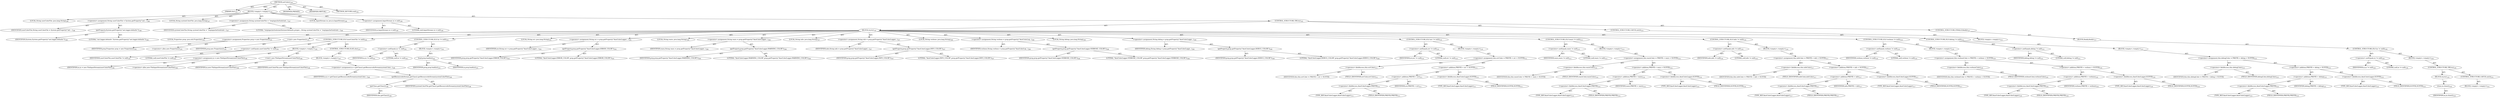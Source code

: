 digraph "setColors" {  
"111669149696" [label = <(METHOD,setColors)<SUB>185</SUB>> ]
"115964116992" [label = <(PARAM,this)<SUB>185</SUB>> ]
"25769803776" [label = <(BLOCK,&lt;empty&gt;,&lt;empty&gt;)<SUB>185</SUB>> ]
"94489280512" [label = <(LOCAL,String userColorFile: java.lang.String)<SUB>186</SUB>> ]
"30064771072" [label = <(&lt;operator&gt;.assignment,String userColorFile = System.getProperty(&quot;ant....)<SUB>186</SUB>> ]
"68719476738" [label = <(IDENTIFIER,userColorFile,String userColorFile = System.getProperty(&quot;ant....)<SUB>186</SUB>> ]
"30064771073" [label = <(getProperty,System.getProperty(&quot;ant.logger.defaults&quot;))<SUB>186</SUB>> ]
"68719476739" [label = <(IDENTIFIER,System,System.getProperty(&quot;ant.logger.defaults&quot;))<SUB>186</SUB>> ]
"90194313216" [label = <(LITERAL,&quot;ant.logger.defaults&quot;,System.getProperty(&quot;ant.logger.defaults&quot;))<SUB>186</SUB>> ]
"94489280513" [label = <(LOCAL,String systemColorFile: java.lang.String)<SUB>187</SUB>> ]
"30064771074" [label = <(&lt;operator&gt;.assignment,String systemColorFile = &quot;/org/apache/tools/ant...)<SUB>187</SUB>> ]
"68719476740" [label = <(IDENTIFIER,systemColorFile,String systemColorFile = &quot;/org/apache/tools/ant...)<SUB>187</SUB>> ]
"90194313217" [label = <(LITERAL,&quot;/org/apache/tools/ant/listener/defaults.proper...,String systemColorFile = &quot;/org/apache/tools/ant...)<SUB>188</SUB>> ]
"94489280514" [label = <(LOCAL,InputStream in: java.io.InputStream)<SUB>190</SUB>> ]
"30064771075" [label = <(&lt;operator&gt;.assignment,InputStream in = null)<SUB>190</SUB>> ]
"68719476741" [label = <(IDENTIFIER,in,InputStream in = null)<SUB>190</SUB>> ]
"90194313218" [label = <(LITERAL,null,InputStream in = null)<SUB>190</SUB>> ]
"47244640256" [label = <(CONTROL_STRUCTURE,TRY,try)<SUB>192</SUB>> ]
"25769803777" [label = <(BLOCK,try,try)<SUB>192</SUB>> ]
"94489280515" [label = <(LOCAL,Properties prop: java.util.Properties)<SUB>193</SUB>> ]
"30064771076" [label = <(&lt;operator&gt;.assignment,Properties prop = new Properties())<SUB>193</SUB>> ]
"68719476742" [label = <(IDENTIFIER,prop,Properties prop = new Properties())<SUB>193</SUB>> ]
"30064771077" [label = <(&lt;operator&gt;.alloc,new Properties())<SUB>193</SUB>> ]
"30064771078" [label = <(&lt;init&gt;,new Properties())<SUB>193</SUB>> ]
"68719476743" [label = <(IDENTIFIER,prop,new Properties())<SUB>193</SUB>> ]
"47244640257" [label = <(CONTROL_STRUCTURE,IF,if (userColorFile != null))<SUB>195</SUB>> ]
"30064771079" [label = <(&lt;operator&gt;.notEquals,userColorFile != null)<SUB>195</SUB>> ]
"68719476744" [label = <(IDENTIFIER,userColorFile,userColorFile != null)<SUB>195</SUB>> ]
"90194313219" [label = <(LITERAL,null,userColorFile != null)<SUB>195</SUB>> ]
"25769803778" [label = <(BLOCK,&lt;empty&gt;,&lt;empty&gt;)<SUB>195</SUB>> ]
"30064771080" [label = <(&lt;operator&gt;.assignment,in = new FileInputStream(userColorFile))<SUB>196</SUB>> ]
"68719476745" [label = <(IDENTIFIER,in,in = new FileInputStream(userColorFile))<SUB>196</SUB>> ]
"30064771081" [label = <(&lt;operator&gt;.alloc,new FileInputStream(userColorFile))<SUB>196</SUB>> ]
"30064771082" [label = <(&lt;init&gt;,new FileInputStream(userColorFile))<SUB>196</SUB>> ]
"68719476746" [label = <(IDENTIFIER,in,new FileInputStream(userColorFile))<SUB>196</SUB>> ]
"68719476747" [label = <(IDENTIFIER,userColorFile,new FileInputStream(userColorFile))<SUB>196</SUB>> ]
"47244640258" [label = <(CONTROL_STRUCTURE,ELSE,else)<SUB>197</SUB>> ]
"25769803779" [label = <(BLOCK,&lt;empty&gt;,&lt;empty&gt;)<SUB>197</SUB>> ]
"30064771083" [label = <(&lt;operator&gt;.assignment,in = getClass().getResourceAsStream(systemColor...)<SUB>198</SUB>> ]
"68719476748" [label = <(IDENTIFIER,in,in = getClass().getResourceAsStream(systemColor...)<SUB>198</SUB>> ]
"30064771084" [label = <(getResourceAsStream,getClass().getResourceAsStream(systemColorFile))<SUB>198</SUB>> ]
"30064771085" [label = <(getClass,getClass())<SUB>198</SUB>> ]
"68719476736" [label = <(IDENTIFIER,this,getClass())<SUB>198</SUB>> ]
"68719476749" [label = <(IDENTIFIER,systemColorFile,getClass().getResourceAsStream(systemColorFile))<SUB>198</SUB>> ]
"47244640259" [label = <(CONTROL_STRUCTURE,IF,if (in != null))<SUB>201</SUB>> ]
"30064771086" [label = <(&lt;operator&gt;.notEquals,in != null)<SUB>201</SUB>> ]
"68719476750" [label = <(IDENTIFIER,in,in != null)<SUB>201</SUB>> ]
"90194313220" [label = <(LITERAL,null,in != null)<SUB>201</SUB>> ]
"25769803780" [label = <(BLOCK,&lt;empty&gt;,&lt;empty&gt;)<SUB>201</SUB>> ]
"30064771087" [label = <(load,prop.load(in))<SUB>202</SUB>> ]
"68719476751" [label = <(IDENTIFIER,prop,prop.load(in))<SUB>202</SUB>> ]
"68719476752" [label = <(IDENTIFIER,in,prop.load(in))<SUB>202</SUB>> ]
"94489280516" [label = <(LOCAL,String err: java.lang.String)<SUB>205</SUB>> ]
"30064771088" [label = <(&lt;operator&gt;.assignment,String err = prop.getProperty(&quot;AnsiColorLogger....)<SUB>205</SUB>> ]
"68719476753" [label = <(IDENTIFIER,err,String err = prop.getProperty(&quot;AnsiColorLogger....)<SUB>205</SUB>> ]
"30064771089" [label = <(getProperty,prop.getProperty(&quot;AnsiColorLogger.ERROR_COLOR&quot;))<SUB>205</SUB>> ]
"68719476754" [label = <(IDENTIFIER,prop,prop.getProperty(&quot;AnsiColorLogger.ERROR_COLOR&quot;))<SUB>205</SUB>> ]
"90194313221" [label = <(LITERAL,&quot;AnsiColorLogger.ERROR_COLOR&quot;,prop.getProperty(&quot;AnsiColorLogger.ERROR_COLOR&quot;))<SUB>205</SUB>> ]
"94489280517" [label = <(LOCAL,String warn: java.lang.String)<SUB>206</SUB>> ]
"30064771090" [label = <(&lt;operator&gt;.assignment,String warn = prop.getProperty(&quot;AnsiColorLogger...)<SUB>206</SUB>> ]
"68719476755" [label = <(IDENTIFIER,warn,String warn = prop.getProperty(&quot;AnsiColorLogger...)<SUB>206</SUB>> ]
"30064771091" [label = <(getProperty,prop.getProperty(&quot;AnsiColorLogger.WARNING_COLOR&quot;))<SUB>206</SUB>> ]
"68719476756" [label = <(IDENTIFIER,prop,prop.getProperty(&quot;AnsiColorLogger.WARNING_COLOR&quot;))<SUB>206</SUB>> ]
"90194313222" [label = <(LITERAL,&quot;AnsiColorLogger.WARNING_COLOR&quot;,prop.getProperty(&quot;AnsiColorLogger.WARNING_COLOR&quot;))<SUB>206</SUB>> ]
"94489280518" [label = <(LOCAL,String info: java.lang.String)<SUB>207</SUB>> ]
"30064771092" [label = <(&lt;operator&gt;.assignment,String info = prop.getProperty(&quot;AnsiColorLogger...)<SUB>207</SUB>> ]
"68719476757" [label = <(IDENTIFIER,info,String info = prop.getProperty(&quot;AnsiColorLogger...)<SUB>207</SUB>> ]
"30064771093" [label = <(getProperty,prop.getProperty(&quot;AnsiColorLogger.INFO_COLOR&quot;))<SUB>207</SUB>> ]
"68719476758" [label = <(IDENTIFIER,prop,prop.getProperty(&quot;AnsiColorLogger.INFO_COLOR&quot;))<SUB>207</SUB>> ]
"90194313223" [label = <(LITERAL,&quot;AnsiColorLogger.INFO_COLOR&quot;,prop.getProperty(&quot;AnsiColorLogger.INFO_COLOR&quot;))<SUB>207</SUB>> ]
"94489280519" [label = <(LOCAL,String verbose: java.lang.String)<SUB>208</SUB>> ]
"30064771094" [label = <(&lt;operator&gt;.assignment,String verbose = prop.getProperty(&quot;AnsiColorLog...)<SUB>208</SUB>> ]
"68719476759" [label = <(IDENTIFIER,verbose,String verbose = prop.getProperty(&quot;AnsiColorLog...)<SUB>208</SUB>> ]
"30064771095" [label = <(getProperty,prop.getProperty(&quot;AnsiColorLogger.VERBOSE_COLOR&quot;))<SUB>208</SUB>> ]
"68719476760" [label = <(IDENTIFIER,prop,prop.getProperty(&quot;AnsiColorLogger.VERBOSE_COLOR&quot;))<SUB>208</SUB>> ]
"90194313224" [label = <(LITERAL,&quot;AnsiColorLogger.VERBOSE_COLOR&quot;,prop.getProperty(&quot;AnsiColorLogger.VERBOSE_COLOR&quot;))<SUB>208</SUB>> ]
"94489280520" [label = <(LOCAL,String debug: java.lang.String)<SUB>209</SUB>> ]
"30064771096" [label = <(&lt;operator&gt;.assignment,String debug = prop.getProperty(&quot;AnsiColorLogge...)<SUB>209</SUB>> ]
"68719476761" [label = <(IDENTIFIER,debug,String debug = prop.getProperty(&quot;AnsiColorLogge...)<SUB>209</SUB>> ]
"30064771097" [label = <(getProperty,prop.getProperty(&quot;AnsiColorLogger.DEBUG_COLOR&quot;))<SUB>209</SUB>> ]
"68719476762" [label = <(IDENTIFIER,prop,prop.getProperty(&quot;AnsiColorLogger.DEBUG_COLOR&quot;))<SUB>209</SUB>> ]
"90194313225" [label = <(LITERAL,&quot;AnsiColorLogger.DEBUG_COLOR&quot;,prop.getProperty(&quot;AnsiColorLogger.DEBUG_COLOR&quot;))<SUB>209</SUB>> ]
"47244640260" [label = <(CONTROL_STRUCTURE,IF,if (err != null))<SUB>210</SUB>> ]
"30064771098" [label = <(&lt;operator&gt;.notEquals,err != null)<SUB>210</SUB>> ]
"68719476763" [label = <(IDENTIFIER,err,err != null)<SUB>210</SUB>> ]
"90194313226" [label = <(LITERAL,null,err != null)<SUB>210</SUB>> ]
"25769803781" [label = <(BLOCK,&lt;empty&gt;,&lt;empty&gt;)<SUB>210</SUB>> ]
"30064771099" [label = <(&lt;operator&gt;.assignment,this.errColor = PREFIX + err + SUFFIX)<SUB>211</SUB>> ]
"30064771100" [label = <(&lt;operator&gt;.fieldAccess,this.errColor)<SUB>211</SUB>> ]
"68719476764" [label = <(IDENTIFIER,this,this.errColor = PREFIX + err + SUFFIX)> ]
"55834574848" [label = <(FIELD_IDENTIFIER,errColor,errColor)<SUB>211</SUB>> ]
"30064771101" [label = <(&lt;operator&gt;.addition,PREFIX + err + SUFFIX)<SUB>211</SUB>> ]
"30064771102" [label = <(&lt;operator&gt;.addition,PREFIX + err)<SUB>211</SUB>> ]
"30064771103" [label = <(&lt;operator&gt;.fieldAccess,AnsiColorLogger.PREFIX)<SUB>211</SUB>> ]
"180388626432" [label = <(TYPE_REF,AnsiColorLogger,AnsiColorLogger)<SUB>211</SUB>> ]
"55834574849" [label = <(FIELD_IDENTIFIER,PREFIX,PREFIX)<SUB>211</SUB>> ]
"68719476765" [label = <(IDENTIFIER,err,PREFIX + err)<SUB>211</SUB>> ]
"30064771104" [label = <(&lt;operator&gt;.fieldAccess,AnsiColorLogger.SUFFIX)<SUB>211</SUB>> ]
"180388626433" [label = <(TYPE_REF,AnsiColorLogger,AnsiColorLogger)<SUB>211</SUB>> ]
"55834574850" [label = <(FIELD_IDENTIFIER,SUFFIX,SUFFIX)<SUB>211</SUB>> ]
"47244640261" [label = <(CONTROL_STRUCTURE,IF,if (warn != null))<SUB>213</SUB>> ]
"30064771105" [label = <(&lt;operator&gt;.notEquals,warn != null)<SUB>213</SUB>> ]
"68719476766" [label = <(IDENTIFIER,warn,warn != null)<SUB>213</SUB>> ]
"90194313227" [label = <(LITERAL,null,warn != null)<SUB>213</SUB>> ]
"25769803782" [label = <(BLOCK,&lt;empty&gt;,&lt;empty&gt;)<SUB>213</SUB>> ]
"30064771106" [label = <(&lt;operator&gt;.assignment,this.warnColor = PREFIX + warn + SUFFIX)<SUB>214</SUB>> ]
"30064771107" [label = <(&lt;operator&gt;.fieldAccess,this.warnColor)<SUB>214</SUB>> ]
"68719476767" [label = <(IDENTIFIER,this,this.warnColor = PREFIX + warn + SUFFIX)> ]
"55834574851" [label = <(FIELD_IDENTIFIER,warnColor,warnColor)<SUB>214</SUB>> ]
"30064771108" [label = <(&lt;operator&gt;.addition,PREFIX + warn + SUFFIX)<SUB>214</SUB>> ]
"30064771109" [label = <(&lt;operator&gt;.addition,PREFIX + warn)<SUB>214</SUB>> ]
"30064771110" [label = <(&lt;operator&gt;.fieldAccess,AnsiColorLogger.PREFIX)<SUB>214</SUB>> ]
"180388626434" [label = <(TYPE_REF,AnsiColorLogger,AnsiColorLogger)<SUB>214</SUB>> ]
"55834574852" [label = <(FIELD_IDENTIFIER,PREFIX,PREFIX)<SUB>214</SUB>> ]
"68719476768" [label = <(IDENTIFIER,warn,PREFIX + warn)<SUB>214</SUB>> ]
"30064771111" [label = <(&lt;operator&gt;.fieldAccess,AnsiColorLogger.SUFFIX)<SUB>214</SUB>> ]
"180388626435" [label = <(TYPE_REF,AnsiColorLogger,AnsiColorLogger)<SUB>214</SUB>> ]
"55834574853" [label = <(FIELD_IDENTIFIER,SUFFIX,SUFFIX)<SUB>214</SUB>> ]
"47244640262" [label = <(CONTROL_STRUCTURE,IF,if (info != null))<SUB>216</SUB>> ]
"30064771112" [label = <(&lt;operator&gt;.notEquals,info != null)<SUB>216</SUB>> ]
"68719476769" [label = <(IDENTIFIER,info,info != null)<SUB>216</SUB>> ]
"90194313228" [label = <(LITERAL,null,info != null)<SUB>216</SUB>> ]
"25769803783" [label = <(BLOCK,&lt;empty&gt;,&lt;empty&gt;)<SUB>216</SUB>> ]
"30064771113" [label = <(&lt;operator&gt;.assignment,this.infoColor = PREFIX + info + SUFFIX)<SUB>217</SUB>> ]
"30064771114" [label = <(&lt;operator&gt;.fieldAccess,this.infoColor)<SUB>217</SUB>> ]
"68719476770" [label = <(IDENTIFIER,this,this.infoColor = PREFIX + info + SUFFIX)> ]
"55834574854" [label = <(FIELD_IDENTIFIER,infoColor,infoColor)<SUB>217</SUB>> ]
"30064771115" [label = <(&lt;operator&gt;.addition,PREFIX + info + SUFFIX)<SUB>217</SUB>> ]
"30064771116" [label = <(&lt;operator&gt;.addition,PREFIX + info)<SUB>217</SUB>> ]
"30064771117" [label = <(&lt;operator&gt;.fieldAccess,AnsiColorLogger.PREFIX)<SUB>217</SUB>> ]
"180388626436" [label = <(TYPE_REF,AnsiColorLogger,AnsiColorLogger)<SUB>217</SUB>> ]
"55834574855" [label = <(FIELD_IDENTIFIER,PREFIX,PREFIX)<SUB>217</SUB>> ]
"68719476771" [label = <(IDENTIFIER,info,PREFIX + info)<SUB>217</SUB>> ]
"30064771118" [label = <(&lt;operator&gt;.fieldAccess,AnsiColorLogger.SUFFIX)<SUB>217</SUB>> ]
"180388626437" [label = <(TYPE_REF,AnsiColorLogger,AnsiColorLogger)<SUB>217</SUB>> ]
"55834574856" [label = <(FIELD_IDENTIFIER,SUFFIX,SUFFIX)<SUB>217</SUB>> ]
"47244640263" [label = <(CONTROL_STRUCTURE,IF,if (verbose != null))<SUB>219</SUB>> ]
"30064771119" [label = <(&lt;operator&gt;.notEquals,verbose != null)<SUB>219</SUB>> ]
"68719476772" [label = <(IDENTIFIER,verbose,verbose != null)<SUB>219</SUB>> ]
"90194313229" [label = <(LITERAL,null,verbose != null)<SUB>219</SUB>> ]
"25769803784" [label = <(BLOCK,&lt;empty&gt;,&lt;empty&gt;)<SUB>219</SUB>> ]
"30064771120" [label = <(&lt;operator&gt;.assignment,this.verboseColor = PREFIX + verbose + SUFFIX)<SUB>220</SUB>> ]
"30064771121" [label = <(&lt;operator&gt;.fieldAccess,this.verboseColor)<SUB>220</SUB>> ]
"68719476773" [label = <(IDENTIFIER,this,this.verboseColor = PREFIX + verbose + SUFFIX)> ]
"55834574857" [label = <(FIELD_IDENTIFIER,verboseColor,verboseColor)<SUB>220</SUB>> ]
"30064771122" [label = <(&lt;operator&gt;.addition,PREFIX + verbose + SUFFIX)<SUB>220</SUB>> ]
"30064771123" [label = <(&lt;operator&gt;.addition,PREFIX + verbose)<SUB>220</SUB>> ]
"30064771124" [label = <(&lt;operator&gt;.fieldAccess,AnsiColorLogger.PREFIX)<SUB>220</SUB>> ]
"180388626438" [label = <(TYPE_REF,AnsiColorLogger,AnsiColorLogger)<SUB>220</SUB>> ]
"55834574858" [label = <(FIELD_IDENTIFIER,PREFIX,PREFIX)<SUB>220</SUB>> ]
"68719476774" [label = <(IDENTIFIER,verbose,PREFIX + verbose)<SUB>220</SUB>> ]
"30064771125" [label = <(&lt;operator&gt;.fieldAccess,AnsiColorLogger.SUFFIX)<SUB>220</SUB>> ]
"180388626439" [label = <(TYPE_REF,AnsiColorLogger,AnsiColorLogger)<SUB>220</SUB>> ]
"55834574859" [label = <(FIELD_IDENTIFIER,SUFFIX,SUFFIX)<SUB>220</SUB>> ]
"47244640264" [label = <(CONTROL_STRUCTURE,IF,if (debug != null))<SUB>222</SUB>> ]
"30064771126" [label = <(&lt;operator&gt;.notEquals,debug != null)<SUB>222</SUB>> ]
"68719476775" [label = <(IDENTIFIER,debug,debug != null)<SUB>222</SUB>> ]
"90194313230" [label = <(LITERAL,null,debug != null)<SUB>222</SUB>> ]
"25769803785" [label = <(BLOCK,&lt;empty&gt;,&lt;empty&gt;)<SUB>222</SUB>> ]
"30064771127" [label = <(&lt;operator&gt;.assignment,this.debugColor = PREFIX + debug + SUFFIX)<SUB>223</SUB>> ]
"30064771128" [label = <(&lt;operator&gt;.fieldAccess,this.debugColor)<SUB>223</SUB>> ]
"68719476776" [label = <(IDENTIFIER,this,this.debugColor = PREFIX + debug + SUFFIX)> ]
"55834574860" [label = <(FIELD_IDENTIFIER,debugColor,debugColor)<SUB>223</SUB>> ]
"30064771129" [label = <(&lt;operator&gt;.addition,PREFIX + debug + SUFFIX)<SUB>223</SUB>> ]
"30064771130" [label = <(&lt;operator&gt;.addition,PREFIX + debug)<SUB>223</SUB>> ]
"30064771131" [label = <(&lt;operator&gt;.fieldAccess,AnsiColorLogger.PREFIX)<SUB>223</SUB>> ]
"180388626440" [label = <(TYPE_REF,AnsiColorLogger,AnsiColorLogger)<SUB>223</SUB>> ]
"55834574861" [label = <(FIELD_IDENTIFIER,PREFIX,PREFIX)<SUB>223</SUB>> ]
"68719476777" [label = <(IDENTIFIER,debug,PREFIX + debug)<SUB>223</SUB>> ]
"30064771132" [label = <(&lt;operator&gt;.fieldAccess,AnsiColorLogger.SUFFIX)<SUB>223</SUB>> ]
"180388626441" [label = <(TYPE_REF,AnsiColorLogger,AnsiColorLogger)<SUB>223</SUB>> ]
"55834574862" [label = <(FIELD_IDENTIFIER,SUFFIX,SUFFIX)<SUB>223</SUB>> ]
"47244640265" [label = <(CONTROL_STRUCTURE,CATCH,catch)<SUB>225</SUB>> ]
"25769803786" [label = <(BLOCK,&lt;empty&gt;,&lt;empty&gt;)<SUB>225</SUB>> ]
"47244640266" [label = <(CONTROL_STRUCTURE,FINALLY,finally)<SUB>227</SUB>> ]
"25769803787" [label = <(BLOCK,finally,finally)<SUB>227</SUB>> ]
"47244640267" [label = <(CONTROL_STRUCTURE,IF,if (in != null))<SUB>228</SUB>> ]
"30064771133" [label = <(&lt;operator&gt;.notEquals,in != null)<SUB>228</SUB>> ]
"68719476778" [label = <(IDENTIFIER,in,in != null)<SUB>228</SUB>> ]
"90194313231" [label = <(LITERAL,null,in != null)<SUB>228</SUB>> ]
"25769803788" [label = <(BLOCK,&lt;empty&gt;,&lt;empty&gt;)<SUB>228</SUB>> ]
"47244640268" [label = <(CONTROL_STRUCTURE,TRY,try)<SUB>229</SUB>> ]
"25769803789" [label = <(BLOCK,try,try)<SUB>229</SUB>> ]
"30064771134" [label = <(close,in.close())<SUB>230</SUB>> ]
"68719476779" [label = <(IDENTIFIER,in,in.close())<SUB>230</SUB>> ]
"47244640269" [label = <(CONTROL_STRUCTURE,CATCH,catch)<SUB>231</SUB>> ]
"25769803790" [label = <(BLOCK,&lt;empty&gt;,&lt;empty&gt;)<SUB>231</SUB>> ]
"133143986202" [label = <(MODIFIER,PRIVATE)> ]
"133143986203" [label = <(MODIFIER,VIRTUAL)> ]
"128849018880" [label = <(METHOD_RETURN,void)<SUB>185</SUB>> ]
  "111669149696" -> "115964116992"  [ label = "AST: "] 
  "111669149696" -> "25769803776"  [ label = "AST: "] 
  "111669149696" -> "133143986202"  [ label = "AST: "] 
  "111669149696" -> "133143986203"  [ label = "AST: "] 
  "111669149696" -> "128849018880"  [ label = "AST: "] 
  "25769803776" -> "94489280512"  [ label = "AST: "] 
  "25769803776" -> "30064771072"  [ label = "AST: "] 
  "25769803776" -> "94489280513"  [ label = "AST: "] 
  "25769803776" -> "30064771074"  [ label = "AST: "] 
  "25769803776" -> "94489280514"  [ label = "AST: "] 
  "25769803776" -> "30064771075"  [ label = "AST: "] 
  "25769803776" -> "47244640256"  [ label = "AST: "] 
  "30064771072" -> "68719476738"  [ label = "AST: "] 
  "30064771072" -> "30064771073"  [ label = "AST: "] 
  "30064771073" -> "68719476739"  [ label = "AST: "] 
  "30064771073" -> "90194313216"  [ label = "AST: "] 
  "30064771074" -> "68719476740"  [ label = "AST: "] 
  "30064771074" -> "90194313217"  [ label = "AST: "] 
  "30064771075" -> "68719476741"  [ label = "AST: "] 
  "30064771075" -> "90194313218"  [ label = "AST: "] 
  "47244640256" -> "25769803777"  [ label = "AST: "] 
  "47244640256" -> "47244640265"  [ label = "AST: "] 
  "47244640256" -> "47244640266"  [ label = "AST: "] 
  "25769803777" -> "94489280515"  [ label = "AST: "] 
  "25769803777" -> "30064771076"  [ label = "AST: "] 
  "25769803777" -> "30064771078"  [ label = "AST: "] 
  "25769803777" -> "47244640257"  [ label = "AST: "] 
  "25769803777" -> "47244640259"  [ label = "AST: "] 
  "25769803777" -> "94489280516"  [ label = "AST: "] 
  "25769803777" -> "30064771088"  [ label = "AST: "] 
  "25769803777" -> "94489280517"  [ label = "AST: "] 
  "25769803777" -> "30064771090"  [ label = "AST: "] 
  "25769803777" -> "94489280518"  [ label = "AST: "] 
  "25769803777" -> "30064771092"  [ label = "AST: "] 
  "25769803777" -> "94489280519"  [ label = "AST: "] 
  "25769803777" -> "30064771094"  [ label = "AST: "] 
  "25769803777" -> "94489280520"  [ label = "AST: "] 
  "25769803777" -> "30064771096"  [ label = "AST: "] 
  "25769803777" -> "47244640260"  [ label = "AST: "] 
  "25769803777" -> "47244640261"  [ label = "AST: "] 
  "25769803777" -> "47244640262"  [ label = "AST: "] 
  "25769803777" -> "47244640263"  [ label = "AST: "] 
  "25769803777" -> "47244640264"  [ label = "AST: "] 
  "30064771076" -> "68719476742"  [ label = "AST: "] 
  "30064771076" -> "30064771077"  [ label = "AST: "] 
  "30064771078" -> "68719476743"  [ label = "AST: "] 
  "47244640257" -> "30064771079"  [ label = "AST: "] 
  "47244640257" -> "25769803778"  [ label = "AST: "] 
  "47244640257" -> "47244640258"  [ label = "AST: "] 
  "30064771079" -> "68719476744"  [ label = "AST: "] 
  "30064771079" -> "90194313219"  [ label = "AST: "] 
  "25769803778" -> "30064771080"  [ label = "AST: "] 
  "25769803778" -> "30064771082"  [ label = "AST: "] 
  "30064771080" -> "68719476745"  [ label = "AST: "] 
  "30064771080" -> "30064771081"  [ label = "AST: "] 
  "30064771082" -> "68719476746"  [ label = "AST: "] 
  "30064771082" -> "68719476747"  [ label = "AST: "] 
  "47244640258" -> "25769803779"  [ label = "AST: "] 
  "25769803779" -> "30064771083"  [ label = "AST: "] 
  "30064771083" -> "68719476748"  [ label = "AST: "] 
  "30064771083" -> "30064771084"  [ label = "AST: "] 
  "30064771084" -> "30064771085"  [ label = "AST: "] 
  "30064771084" -> "68719476749"  [ label = "AST: "] 
  "30064771085" -> "68719476736"  [ label = "AST: "] 
  "47244640259" -> "30064771086"  [ label = "AST: "] 
  "47244640259" -> "25769803780"  [ label = "AST: "] 
  "30064771086" -> "68719476750"  [ label = "AST: "] 
  "30064771086" -> "90194313220"  [ label = "AST: "] 
  "25769803780" -> "30064771087"  [ label = "AST: "] 
  "30064771087" -> "68719476751"  [ label = "AST: "] 
  "30064771087" -> "68719476752"  [ label = "AST: "] 
  "30064771088" -> "68719476753"  [ label = "AST: "] 
  "30064771088" -> "30064771089"  [ label = "AST: "] 
  "30064771089" -> "68719476754"  [ label = "AST: "] 
  "30064771089" -> "90194313221"  [ label = "AST: "] 
  "30064771090" -> "68719476755"  [ label = "AST: "] 
  "30064771090" -> "30064771091"  [ label = "AST: "] 
  "30064771091" -> "68719476756"  [ label = "AST: "] 
  "30064771091" -> "90194313222"  [ label = "AST: "] 
  "30064771092" -> "68719476757"  [ label = "AST: "] 
  "30064771092" -> "30064771093"  [ label = "AST: "] 
  "30064771093" -> "68719476758"  [ label = "AST: "] 
  "30064771093" -> "90194313223"  [ label = "AST: "] 
  "30064771094" -> "68719476759"  [ label = "AST: "] 
  "30064771094" -> "30064771095"  [ label = "AST: "] 
  "30064771095" -> "68719476760"  [ label = "AST: "] 
  "30064771095" -> "90194313224"  [ label = "AST: "] 
  "30064771096" -> "68719476761"  [ label = "AST: "] 
  "30064771096" -> "30064771097"  [ label = "AST: "] 
  "30064771097" -> "68719476762"  [ label = "AST: "] 
  "30064771097" -> "90194313225"  [ label = "AST: "] 
  "47244640260" -> "30064771098"  [ label = "AST: "] 
  "47244640260" -> "25769803781"  [ label = "AST: "] 
  "30064771098" -> "68719476763"  [ label = "AST: "] 
  "30064771098" -> "90194313226"  [ label = "AST: "] 
  "25769803781" -> "30064771099"  [ label = "AST: "] 
  "30064771099" -> "30064771100"  [ label = "AST: "] 
  "30064771099" -> "30064771101"  [ label = "AST: "] 
  "30064771100" -> "68719476764"  [ label = "AST: "] 
  "30064771100" -> "55834574848"  [ label = "AST: "] 
  "30064771101" -> "30064771102"  [ label = "AST: "] 
  "30064771101" -> "30064771104"  [ label = "AST: "] 
  "30064771102" -> "30064771103"  [ label = "AST: "] 
  "30064771102" -> "68719476765"  [ label = "AST: "] 
  "30064771103" -> "180388626432"  [ label = "AST: "] 
  "30064771103" -> "55834574849"  [ label = "AST: "] 
  "30064771104" -> "180388626433"  [ label = "AST: "] 
  "30064771104" -> "55834574850"  [ label = "AST: "] 
  "47244640261" -> "30064771105"  [ label = "AST: "] 
  "47244640261" -> "25769803782"  [ label = "AST: "] 
  "30064771105" -> "68719476766"  [ label = "AST: "] 
  "30064771105" -> "90194313227"  [ label = "AST: "] 
  "25769803782" -> "30064771106"  [ label = "AST: "] 
  "30064771106" -> "30064771107"  [ label = "AST: "] 
  "30064771106" -> "30064771108"  [ label = "AST: "] 
  "30064771107" -> "68719476767"  [ label = "AST: "] 
  "30064771107" -> "55834574851"  [ label = "AST: "] 
  "30064771108" -> "30064771109"  [ label = "AST: "] 
  "30064771108" -> "30064771111"  [ label = "AST: "] 
  "30064771109" -> "30064771110"  [ label = "AST: "] 
  "30064771109" -> "68719476768"  [ label = "AST: "] 
  "30064771110" -> "180388626434"  [ label = "AST: "] 
  "30064771110" -> "55834574852"  [ label = "AST: "] 
  "30064771111" -> "180388626435"  [ label = "AST: "] 
  "30064771111" -> "55834574853"  [ label = "AST: "] 
  "47244640262" -> "30064771112"  [ label = "AST: "] 
  "47244640262" -> "25769803783"  [ label = "AST: "] 
  "30064771112" -> "68719476769"  [ label = "AST: "] 
  "30064771112" -> "90194313228"  [ label = "AST: "] 
  "25769803783" -> "30064771113"  [ label = "AST: "] 
  "30064771113" -> "30064771114"  [ label = "AST: "] 
  "30064771113" -> "30064771115"  [ label = "AST: "] 
  "30064771114" -> "68719476770"  [ label = "AST: "] 
  "30064771114" -> "55834574854"  [ label = "AST: "] 
  "30064771115" -> "30064771116"  [ label = "AST: "] 
  "30064771115" -> "30064771118"  [ label = "AST: "] 
  "30064771116" -> "30064771117"  [ label = "AST: "] 
  "30064771116" -> "68719476771"  [ label = "AST: "] 
  "30064771117" -> "180388626436"  [ label = "AST: "] 
  "30064771117" -> "55834574855"  [ label = "AST: "] 
  "30064771118" -> "180388626437"  [ label = "AST: "] 
  "30064771118" -> "55834574856"  [ label = "AST: "] 
  "47244640263" -> "30064771119"  [ label = "AST: "] 
  "47244640263" -> "25769803784"  [ label = "AST: "] 
  "30064771119" -> "68719476772"  [ label = "AST: "] 
  "30064771119" -> "90194313229"  [ label = "AST: "] 
  "25769803784" -> "30064771120"  [ label = "AST: "] 
  "30064771120" -> "30064771121"  [ label = "AST: "] 
  "30064771120" -> "30064771122"  [ label = "AST: "] 
  "30064771121" -> "68719476773"  [ label = "AST: "] 
  "30064771121" -> "55834574857"  [ label = "AST: "] 
  "30064771122" -> "30064771123"  [ label = "AST: "] 
  "30064771122" -> "30064771125"  [ label = "AST: "] 
  "30064771123" -> "30064771124"  [ label = "AST: "] 
  "30064771123" -> "68719476774"  [ label = "AST: "] 
  "30064771124" -> "180388626438"  [ label = "AST: "] 
  "30064771124" -> "55834574858"  [ label = "AST: "] 
  "30064771125" -> "180388626439"  [ label = "AST: "] 
  "30064771125" -> "55834574859"  [ label = "AST: "] 
  "47244640264" -> "30064771126"  [ label = "AST: "] 
  "47244640264" -> "25769803785"  [ label = "AST: "] 
  "30064771126" -> "68719476775"  [ label = "AST: "] 
  "30064771126" -> "90194313230"  [ label = "AST: "] 
  "25769803785" -> "30064771127"  [ label = "AST: "] 
  "30064771127" -> "30064771128"  [ label = "AST: "] 
  "30064771127" -> "30064771129"  [ label = "AST: "] 
  "30064771128" -> "68719476776"  [ label = "AST: "] 
  "30064771128" -> "55834574860"  [ label = "AST: "] 
  "30064771129" -> "30064771130"  [ label = "AST: "] 
  "30064771129" -> "30064771132"  [ label = "AST: "] 
  "30064771130" -> "30064771131"  [ label = "AST: "] 
  "30064771130" -> "68719476777"  [ label = "AST: "] 
  "30064771131" -> "180388626440"  [ label = "AST: "] 
  "30064771131" -> "55834574861"  [ label = "AST: "] 
  "30064771132" -> "180388626441"  [ label = "AST: "] 
  "30064771132" -> "55834574862"  [ label = "AST: "] 
  "47244640265" -> "25769803786"  [ label = "AST: "] 
  "47244640266" -> "25769803787"  [ label = "AST: "] 
  "25769803787" -> "47244640267"  [ label = "AST: "] 
  "47244640267" -> "30064771133"  [ label = "AST: "] 
  "47244640267" -> "25769803788"  [ label = "AST: "] 
  "30064771133" -> "68719476778"  [ label = "AST: "] 
  "30064771133" -> "90194313231"  [ label = "AST: "] 
  "25769803788" -> "47244640268"  [ label = "AST: "] 
  "47244640268" -> "25769803789"  [ label = "AST: "] 
  "47244640268" -> "47244640269"  [ label = "AST: "] 
  "25769803789" -> "30064771134"  [ label = "AST: "] 
  "30064771134" -> "68719476779"  [ label = "AST: "] 
  "47244640269" -> "25769803790"  [ label = "AST: "] 
  "111669149696" -> "115964116992"  [ label = "DDG: "] 
}
